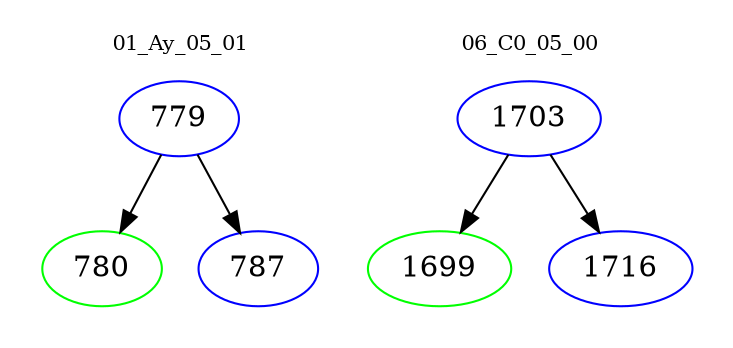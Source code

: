digraph{
subgraph cluster_0 {
color = white
label = "01_Ay_05_01";
fontsize=10;
T0_779 [label="779", color="blue"]
T0_779 -> T0_780 [color="black"]
T0_780 [label="780", color="green"]
T0_779 -> T0_787 [color="black"]
T0_787 [label="787", color="blue"]
}
subgraph cluster_1 {
color = white
label = "06_C0_05_00";
fontsize=10;
T1_1703 [label="1703", color="blue"]
T1_1703 -> T1_1699 [color="black"]
T1_1699 [label="1699", color="green"]
T1_1703 -> T1_1716 [color="black"]
T1_1716 [label="1716", color="blue"]
}
}
